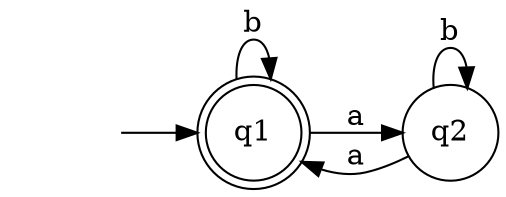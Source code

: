 digraph task2_3_tmp {
    rankdir=LR;
    node [shape = doublecircle];  q1;
    node [shape = circle];
    "" [shape = none];
    "" -> q1;
    q1 -> q2 [label = "a"];
    q1 -> q1 [label = "b"];
    q2 -> q1 [label = "a"];
    q2 -> q2 [label = "b"];
}